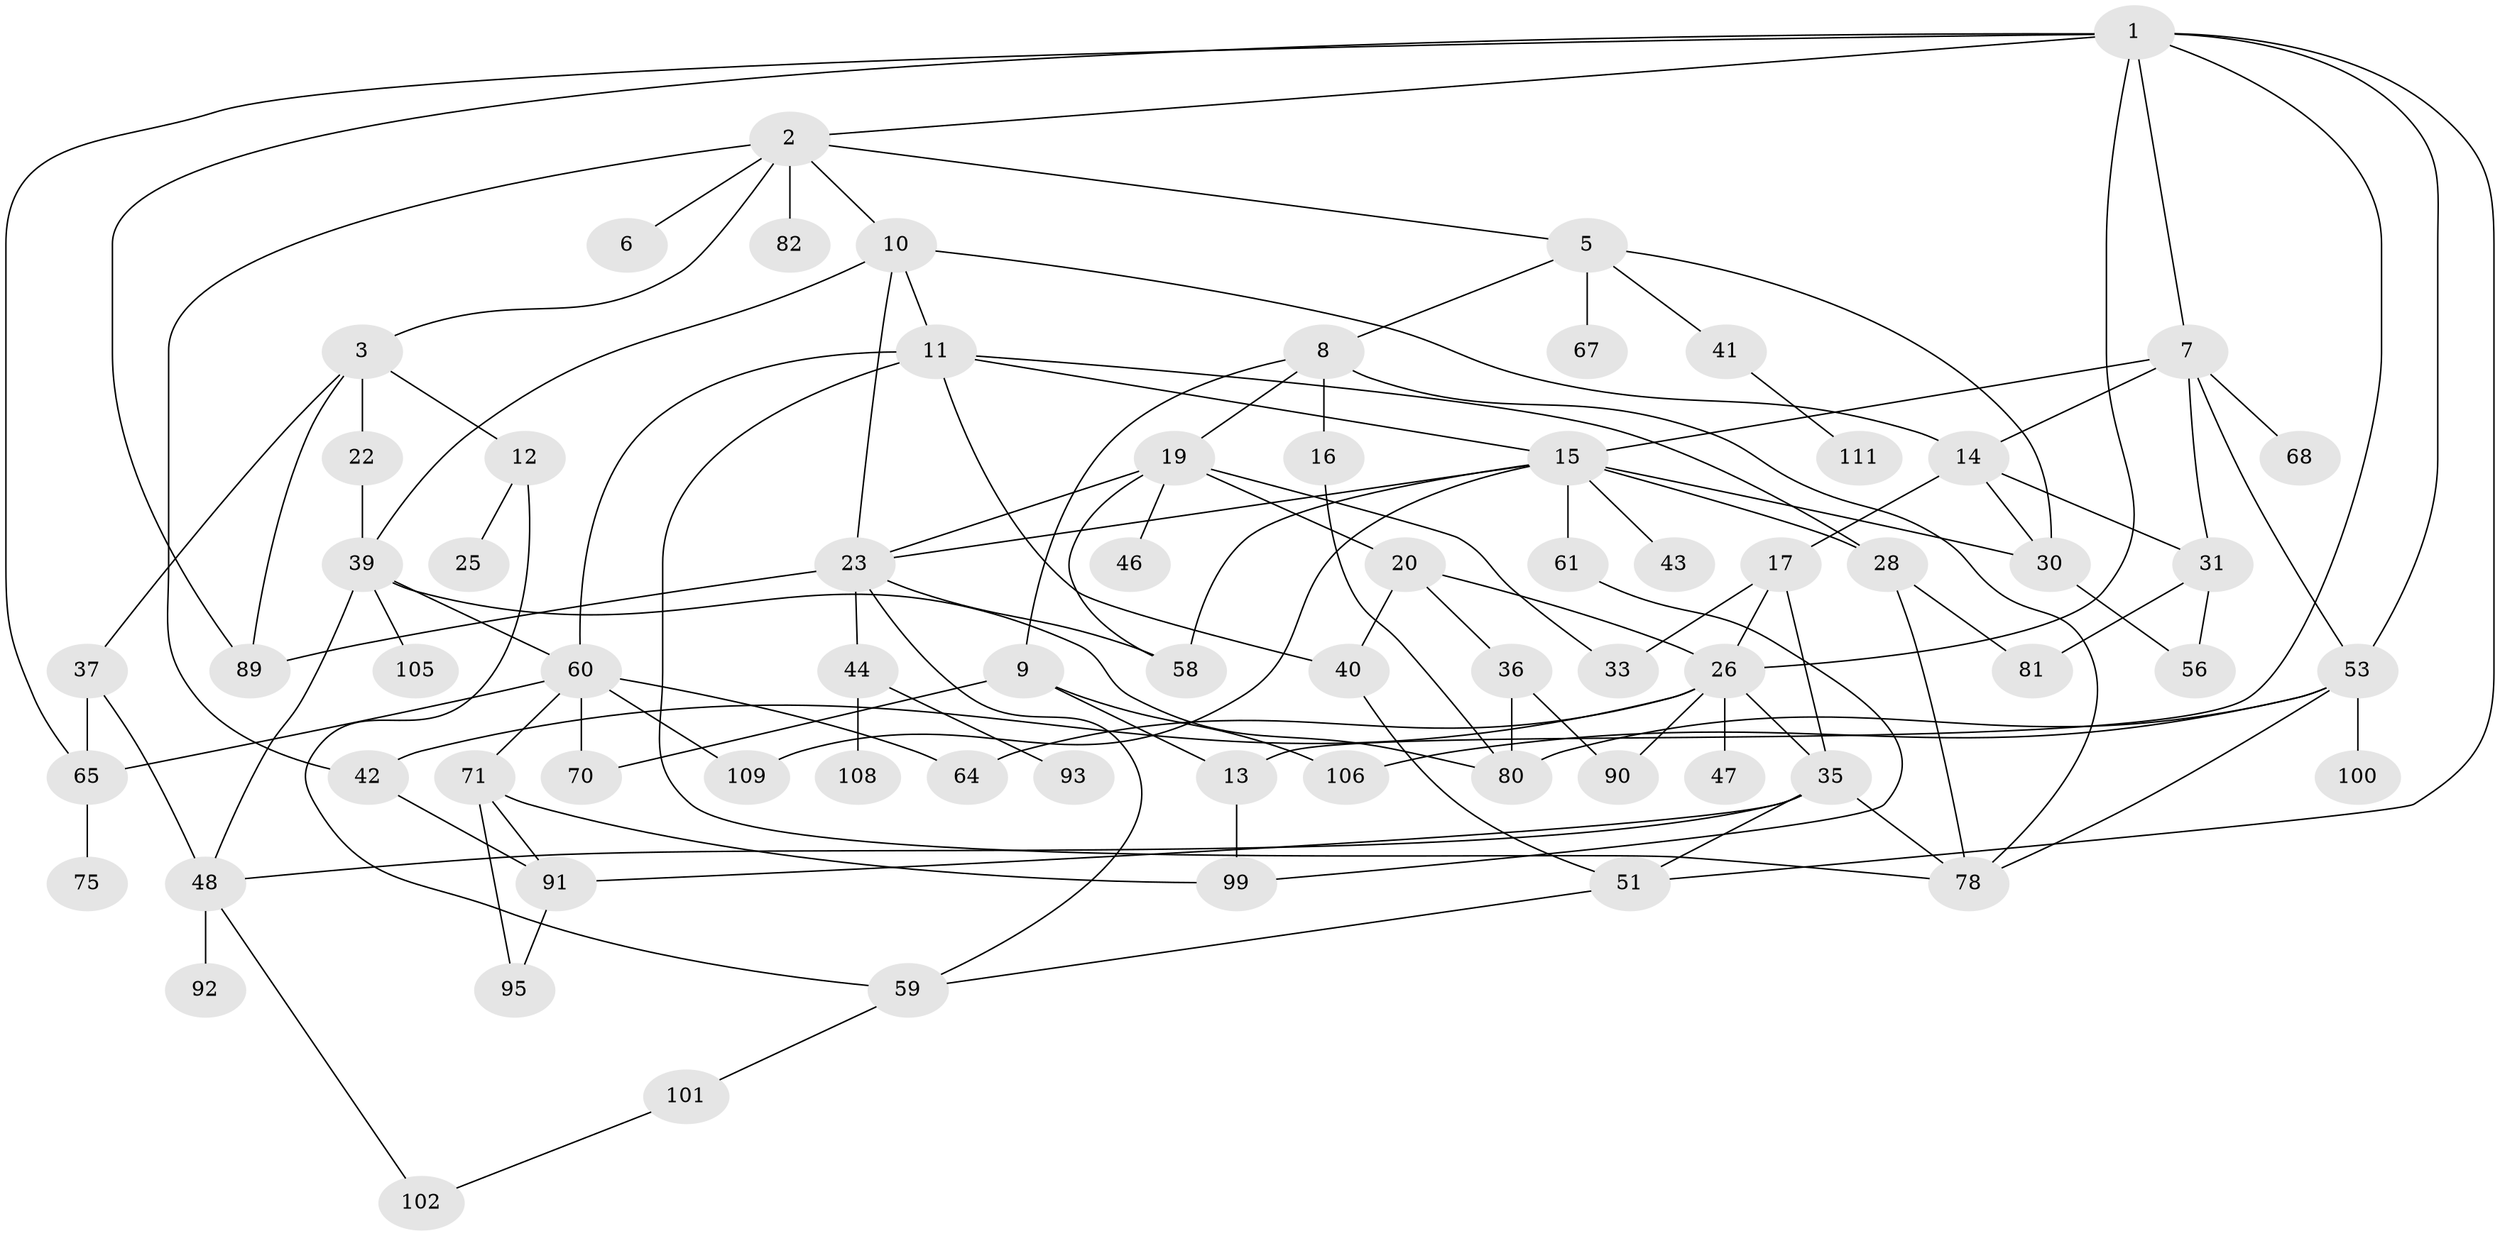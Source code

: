 // Generated by graph-tools (version 1.1) at 2025/51/02/27/25 19:51:38]
// undirected, 71 vertices, 120 edges
graph export_dot {
graph [start="1"]
  node [color=gray90,style=filled];
  1 [super="+4"];
  2 [super="+29"];
  3;
  5 [super="+50"];
  6;
  7 [super="+21"];
  8 [super="+24"];
  9 [super="+49"];
  10 [super="+85"];
  11 [super="+27"];
  12 [super="+34"];
  13 [super="+32"];
  14 [super="+66"];
  15 [super="+18"];
  16 [super="+98"];
  17 [super="+87"];
  19 [super="+54"];
  20 [super="+112"];
  22;
  23 [super="+72"];
  25;
  26 [super="+76"];
  28;
  30 [super="+73"];
  31 [super="+52"];
  33;
  35 [super="+45"];
  36 [super="+38"];
  37 [super="+94"];
  39;
  40 [super="+62"];
  41;
  42 [super="+57"];
  43;
  44 [super="+88"];
  46;
  47;
  48 [super="+55"];
  51;
  53 [super="+74"];
  56 [super="+79"];
  58 [super="+77"];
  59 [super="+63"];
  60 [super="+69"];
  61;
  64 [super="+84"];
  65;
  67 [super="+83"];
  68;
  70;
  71 [super="+97"];
  75;
  78 [super="+86"];
  80 [super="+107"];
  81;
  82;
  89;
  90 [super="+110"];
  91 [super="+96"];
  92;
  93;
  95 [super="+103"];
  99;
  100;
  101;
  102 [super="+104"];
  105;
  106;
  108;
  109;
  111;
  1 -- 2;
  1 -- 7;
  1 -- 65;
  1 -- 51;
  1 -- 26;
  1 -- 89;
  1 -- 53;
  1 -- 13;
  2 -- 3;
  2 -- 5;
  2 -- 6;
  2 -- 10;
  2 -- 42;
  2 -- 82;
  3 -- 12;
  3 -- 22;
  3 -- 37;
  3 -- 89;
  5 -- 8;
  5 -- 41;
  5 -- 67;
  5 -- 30;
  7 -- 14;
  7 -- 31;
  7 -- 68 [weight=2];
  7 -- 53;
  7 -- 15;
  8 -- 9;
  8 -- 16;
  8 -- 19;
  8 -- 78;
  9 -- 13 [weight=2];
  9 -- 106;
  9 -- 70;
  10 -- 11;
  10 -- 14;
  10 -- 39;
  10 -- 23;
  11 -- 15;
  11 -- 60;
  11 -- 40;
  11 -- 28;
  11 -- 78;
  12 -- 25;
  12 -- 59;
  13 -- 99;
  14 -- 17;
  14 -- 30;
  14 -- 31;
  15 -- 23;
  15 -- 30;
  15 -- 61;
  15 -- 109;
  15 -- 28;
  15 -- 43;
  15 -- 58;
  16 -- 80;
  17 -- 33;
  17 -- 26;
  17 -- 35;
  19 -- 20;
  19 -- 33;
  19 -- 46;
  19 -- 23;
  19 -- 58;
  20 -- 26;
  20 -- 36;
  20 -- 40;
  22 -- 39;
  23 -- 44;
  23 -- 89;
  23 -- 59;
  23 -- 58;
  26 -- 35;
  26 -- 47;
  26 -- 64;
  26 -- 42;
  26 -- 90;
  28 -- 81;
  28 -- 78;
  30 -- 56;
  31 -- 56;
  31 -- 81;
  35 -- 51;
  35 -- 48;
  35 -- 91 [weight=2];
  35 -- 78;
  36 -- 90;
  36 -- 80;
  37 -- 65;
  37 -- 48;
  39 -- 60;
  39 -- 80;
  39 -- 105;
  39 -- 48;
  40 -- 51;
  41 -- 111;
  42 -- 91;
  44 -- 93;
  44 -- 108;
  48 -- 92;
  48 -- 102;
  51 -- 59;
  53 -- 100;
  53 -- 106;
  53 -- 80 [weight=2];
  53 -- 78;
  59 -- 101;
  60 -- 64;
  60 -- 65;
  60 -- 70;
  60 -- 71;
  60 -- 109;
  61 -- 99;
  65 -- 75;
  71 -- 99;
  71 -- 95;
  71 -- 91;
  91 -- 95;
  101 -- 102;
}
